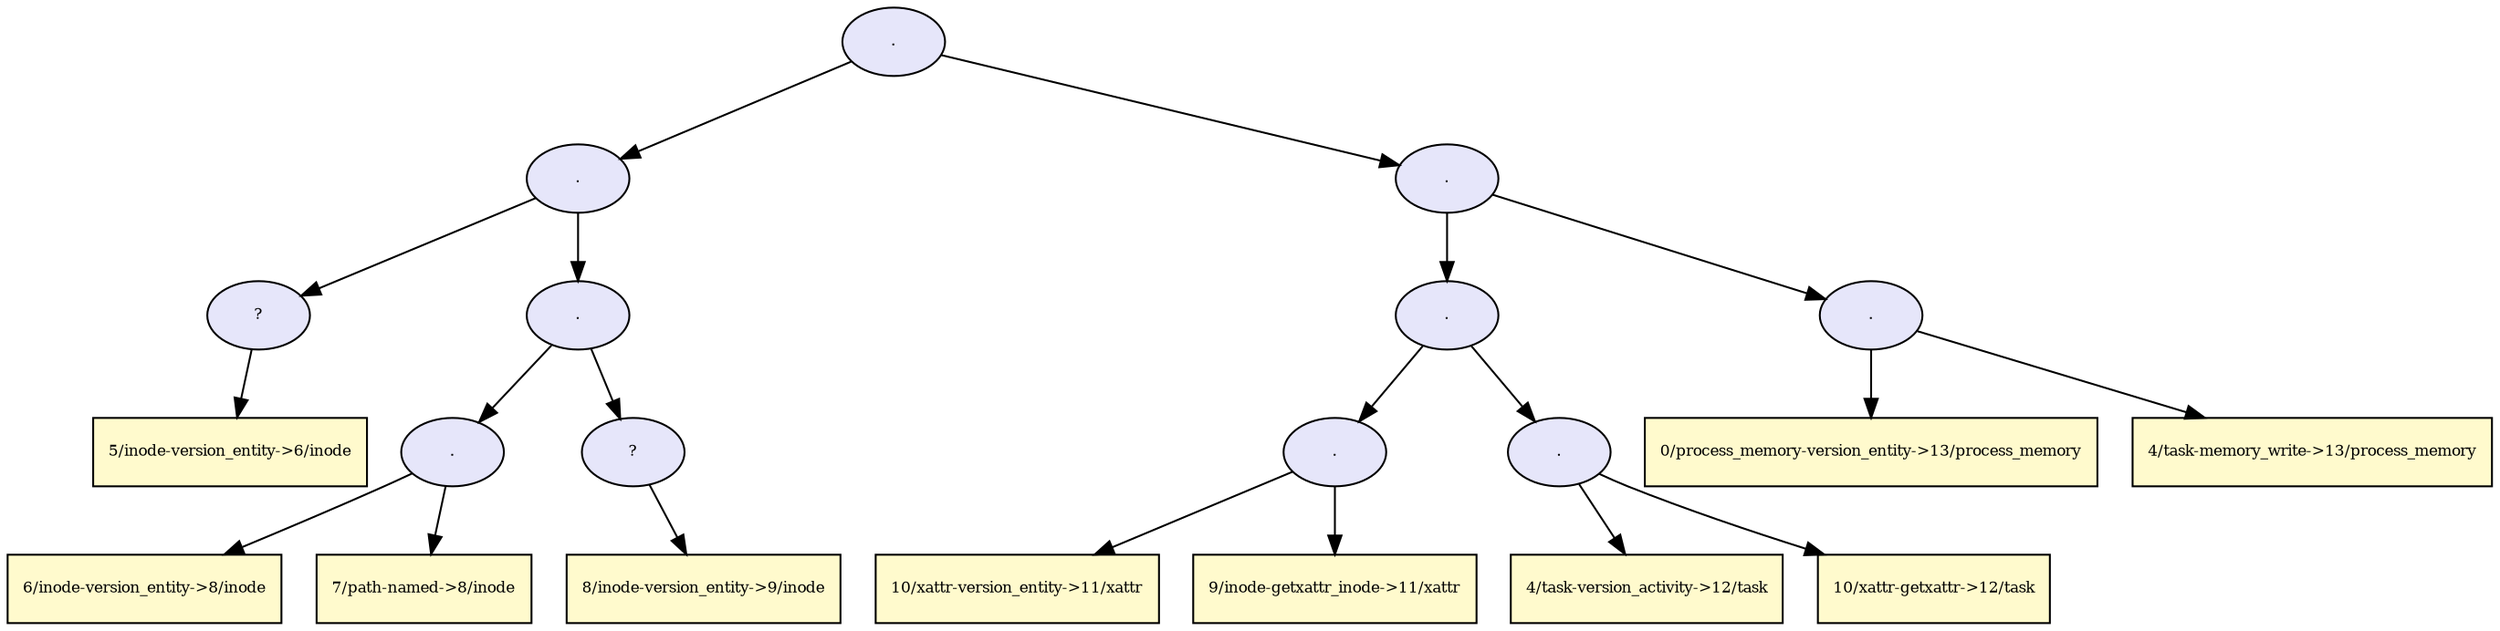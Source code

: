 digraph RGL__DirectedAdjacencyGraph {24[fontsize = 8,label = ".",shape = ellipse, fillcolor="#e6e6fa", style = filled]

24 -> 11[fontsize = 8, color="#000000"]

11[fontsize = 8,label = ".",shape = ellipse, fillcolor="#e6e6fa", style = filled]

11 -> 4[fontsize = 8, color="#000000"]

4[fontsize = 8,label = "?",shape = ellipse, fillcolor="#e6e6fa", style = filled]

4 -> 3[fontsize = 8, color="#000000"]

3[fontsize = 8,label = "5/inode-version_entity->6/inode",shape = rectangle, fillcolor="#fffacd", style = filled]

11 -> 10[fontsize = 8, color="#000000"]

10[fontsize = 8,label = ".",shape = ellipse, fillcolor="#e6e6fa", style = filled]

10 -> 7[fontsize = 8, color="#000000"]

7[fontsize = 8,label = ".",shape = ellipse, fillcolor="#e6e6fa", style = filled]

7 -> 5[fontsize = 8, color="#000000"]

5[fontsize = 8,label = "6/inode-version_entity->8/inode",shape = rectangle, fillcolor="#fffacd", style = filled]

7 -> 6[fontsize = 8, color="#000000"]

6[fontsize = 8,label = "7/path-named->8/inode",shape = rectangle, fillcolor="#fffacd", style = filled]

10 -> 9[fontsize = 8, color="#000000"]

9[fontsize = 8,label = "?",shape = ellipse, fillcolor="#e6e6fa", style = filled]

9 -> 8[fontsize = 8, color="#000000"]

8[fontsize = 8,label = "8/inode-version_entity->9/inode",shape = rectangle, fillcolor="#fffacd", style = filled]

24 -> 23[fontsize = 8, color="#000000"]

23[fontsize = 8,label = ".",shape = ellipse, fillcolor="#e6e6fa", style = filled]

23 -> 19[fontsize = 8, color="#000000"]

19[fontsize = 8,label = ".",shape = ellipse, fillcolor="#e6e6fa", style = filled]

19 -> 15[fontsize = 8, color="#000000"]

15[fontsize = 8,label = ".",shape = ellipse, fillcolor="#e6e6fa", style = filled]

15 -> 13[fontsize = 8, color="#000000"]

13[fontsize = 8,label = "10/xattr-version_entity->11/xattr",shape = rectangle, fillcolor="#fffacd", style = filled]

15 -> 14[fontsize = 8, color="#000000"]

14[fontsize = 8,label = "9/inode-getxattr_inode->11/xattr",shape = rectangle, fillcolor="#fffacd", style = filled]

19 -> 18[fontsize = 8, color="#000000"]

18[fontsize = 8,label = ".",shape = ellipse, fillcolor="#e6e6fa", style = filled]

18 -> 16[fontsize = 8, color="#000000"]

16[fontsize = 8,label = "4/task-version_activity->12/task",shape = rectangle, fillcolor="#fffacd", style = filled]

18 -> 17[fontsize = 8, color="#000000"]

17[fontsize = 8,label = "10/xattr-getxattr->12/task",shape = rectangle, fillcolor="#fffacd", style = filled]

23 -> 22[fontsize = 8, color="#000000"]

22[fontsize = 8,label = ".",shape = ellipse, fillcolor="#e6e6fa", style = filled]

22 -> 20[fontsize = 8, color="#000000"]

20[fontsize = 8,label = "0/process_memory-version_entity->13/process_memory",shape = rectangle, fillcolor="#fffacd", style = filled]

22 -> 21[fontsize = 8, color="#000000"]

21[fontsize = 8,label = "4/task-memory_write->13/process_memory",shape = rectangle, fillcolor="#fffacd", style = filled]

}